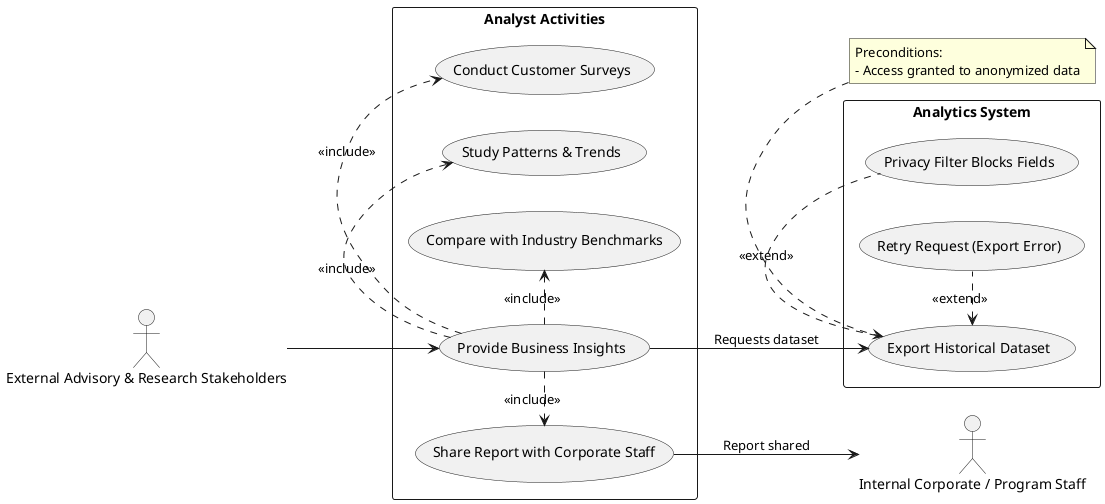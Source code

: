 @startuml
left to right direction
actor "External Advisory & Research Stakeholders" as Analyst
actor "Internal Corporate / Program Staff" as Staff

rectangle "Analytics System" {
  usecase "Export Historical Dataset" as UC2
  usecase "Retry Request (Export Error)" as UC2alt1
  usecase "Privacy Filter Blocks Fields" as UC2alt2
}

rectangle "Analyst Activities" {
  usecase "Provide Business Insights" as UC2main
  usecase "Study Patterns & Trends" as UC2a
  usecase "Compare with Industry Benchmarks" as UC2b
  usecase "Conduct Customer Surveys" as UC2c
  usecase "Share Report with Corporate Staff" as UC2d
}

Analyst --> UC2main
UC2main .> UC2a : <<include>>
UC2main .> UC2b : <<include>>
UC2main .> UC2c : <<include>>
UC2main .> UC2d : <<include>>

UC2main --> UC2 : "Requests dataset"

UC2 <. UC2alt1 : <<extend>>
UC2 <. UC2alt2 : <<extend>>

UC2d --> Staff : "Report shared"

note top of UC2
  Preconditions:
  - Access granted to anonymized data
end note
@enduml
